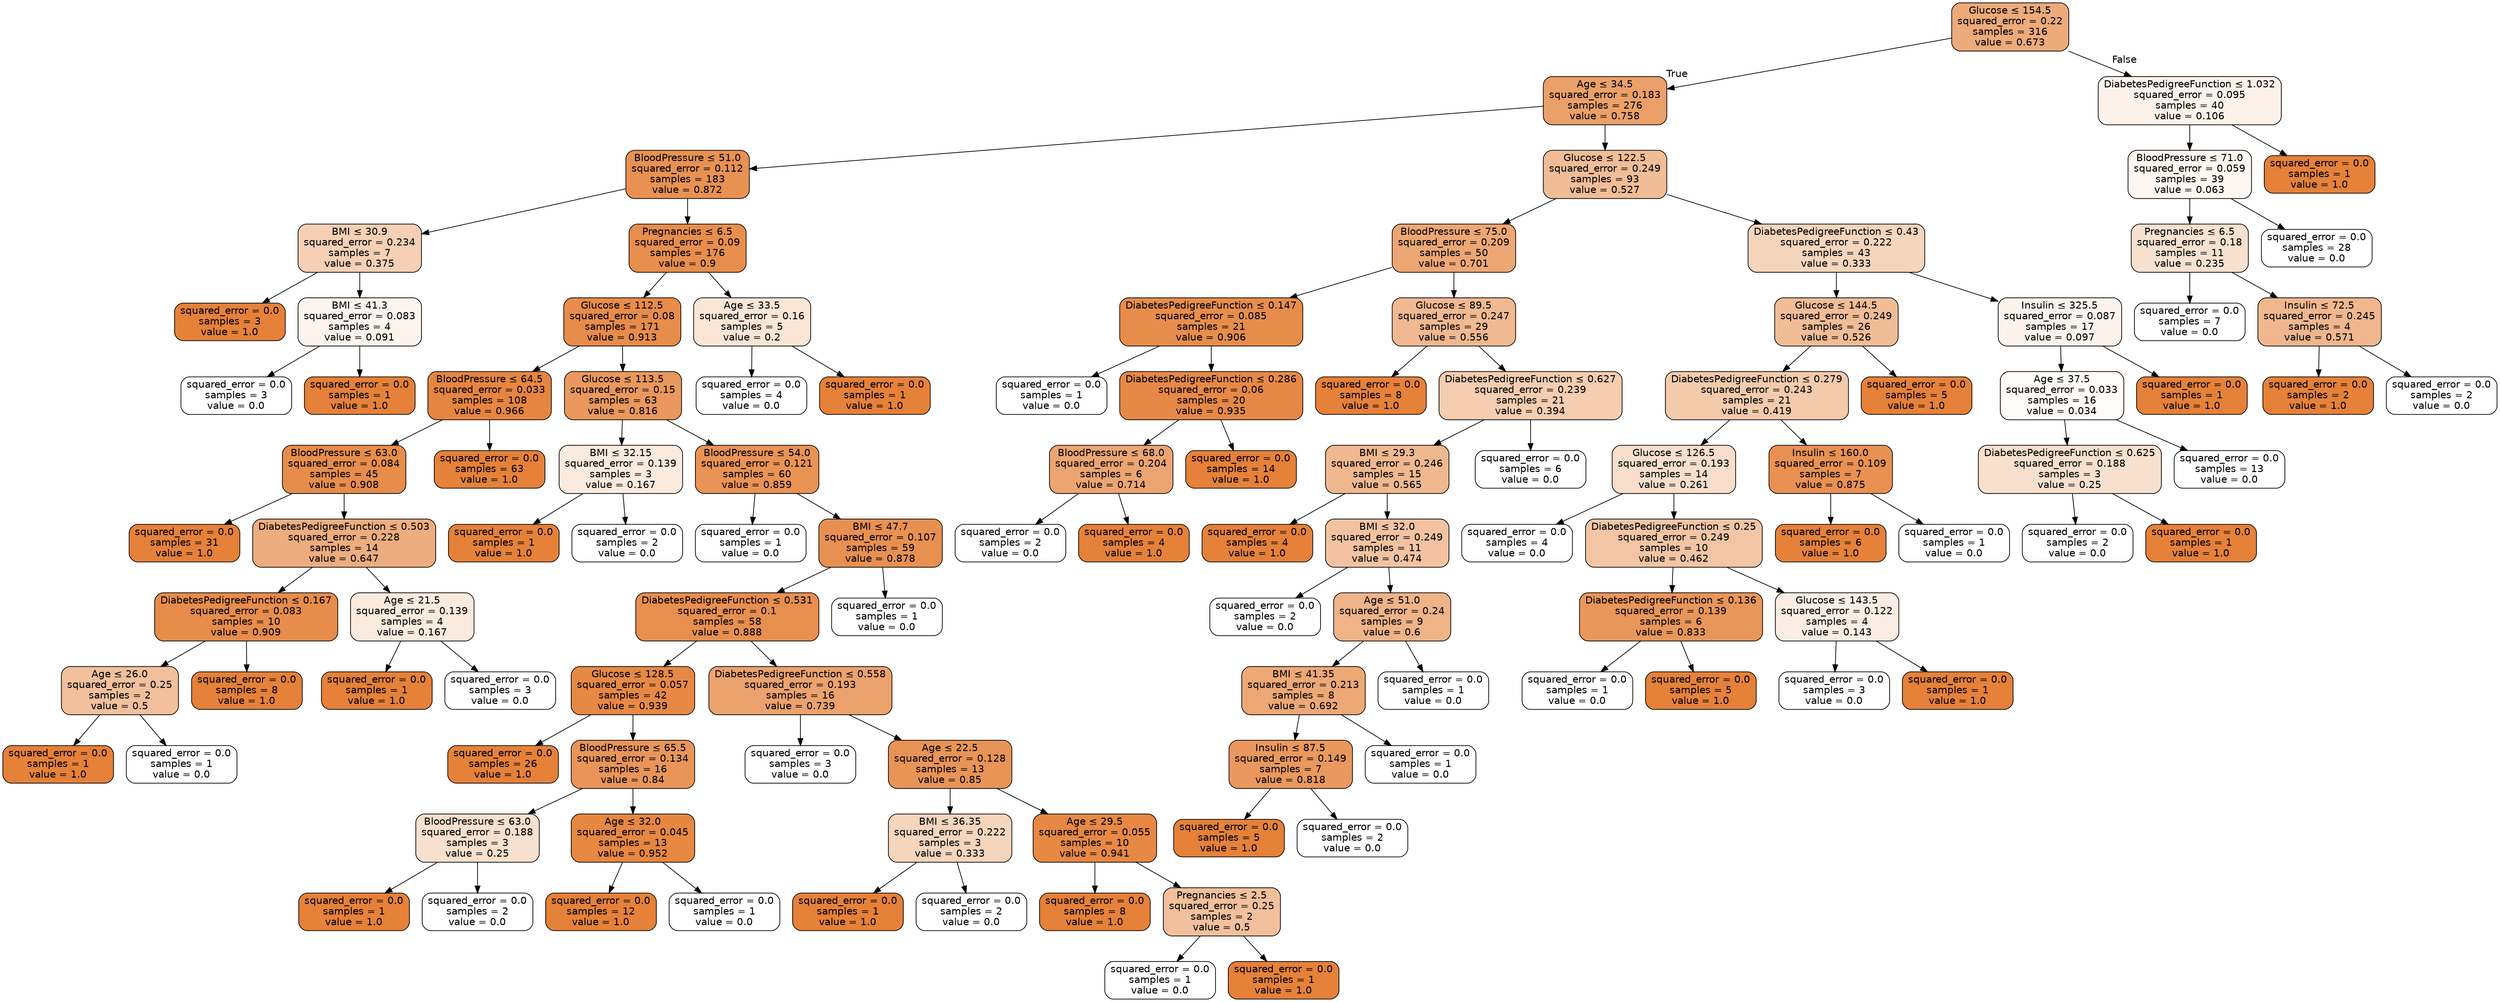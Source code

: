 digraph Tree {
node [shape=box, style="filled, rounded", color="black", fontname="helvetica"] ;
edge [fontname="helvetica"] ;
0 [label=<Glucose &le; 154.5<br/>squared_error = 0.22<br/>samples = 316<br/>value = 0.673>, fillcolor="#edaa7a"] ;
1 [label=<Age &le; 34.5<br/>squared_error = 0.183<br/>samples = 276<br/>value = 0.758>, fillcolor="#eba069"] ;
0 -> 1 [labeldistance=2.5, labelangle=45, headlabel="True"] ;
2 [label=<BloodPressure &le; 51.0<br/>squared_error = 0.112<br/>samples = 183<br/>value = 0.872>, fillcolor="#e89152"] ;
1 -> 2 ;
3 [label=<BMI &le; 30.9<br/>squared_error = 0.234<br/>samples = 7<br/>value = 0.375>, fillcolor="#f5d0b5"] ;
2 -> 3 ;
4 [label=<squared_error = 0.0<br/>samples = 3<br/>value = 1.0>, fillcolor="#e58139"] ;
3 -> 4 ;
5 [label=<BMI &le; 41.3<br/>squared_error = 0.083<br/>samples = 4<br/>value = 0.091>, fillcolor="#fdf4ed"] ;
3 -> 5 ;
6 [label=<squared_error = 0.0<br/>samples = 3<br/>value = 0.0>, fillcolor="#ffffff"] ;
5 -> 6 ;
7 [label=<squared_error = 0.0<br/>samples = 1<br/>value = 1.0>, fillcolor="#e58139"] ;
5 -> 7 ;
8 [label=<Pregnancies &le; 6.5<br/>squared_error = 0.09<br/>samples = 176<br/>value = 0.9>, fillcolor="#e88e4d"] ;
2 -> 8 ;
9 [label=<Glucose &le; 112.5<br/>squared_error = 0.08<br/>samples = 171<br/>value = 0.913>, fillcolor="#e78c4a"] ;
8 -> 9 ;
10 [label=<BloodPressure &le; 64.5<br/>squared_error = 0.033<br/>samples = 108<br/>value = 0.966>, fillcolor="#e68540"] ;
9 -> 10 ;
11 [label=<BloodPressure &le; 63.0<br/>squared_error = 0.084<br/>samples = 45<br/>value = 0.908>, fillcolor="#e78d4b"] ;
10 -> 11 ;
12 [label=<squared_error = 0.0<br/>samples = 31<br/>value = 1.0>, fillcolor="#e58139"] ;
11 -> 12 ;
13 [label=<DiabetesPedigreeFunction &le; 0.503<br/>squared_error = 0.228<br/>samples = 14<br/>value = 0.647>, fillcolor="#eead7f"] ;
11 -> 13 ;
14 [label=<DiabetesPedigreeFunction &le; 0.167<br/>squared_error = 0.083<br/>samples = 10<br/>value = 0.909>, fillcolor="#e78c4b"] ;
13 -> 14 ;
15 [label=<Age &le; 26.0<br/>squared_error = 0.25<br/>samples = 2<br/>value = 0.5>, fillcolor="#f2c09c"] ;
14 -> 15 ;
16 [label=<squared_error = 0.0<br/>samples = 1<br/>value = 1.0>, fillcolor="#e58139"] ;
15 -> 16 ;
17 [label=<squared_error = 0.0<br/>samples = 1<br/>value = 0.0>, fillcolor="#ffffff"] ;
15 -> 17 ;
18 [label=<squared_error = 0.0<br/>samples = 8<br/>value = 1.0>, fillcolor="#e58139"] ;
14 -> 18 ;
19 [label=<Age &le; 21.5<br/>squared_error = 0.139<br/>samples = 4<br/>value = 0.167>, fillcolor="#fbeade"] ;
13 -> 19 ;
20 [label=<squared_error = 0.0<br/>samples = 1<br/>value = 1.0>, fillcolor="#e58139"] ;
19 -> 20 ;
21 [label=<squared_error = 0.0<br/>samples = 3<br/>value = 0.0>, fillcolor="#ffffff"] ;
19 -> 21 ;
22 [label=<squared_error = 0.0<br/>samples = 63<br/>value = 1.0>, fillcolor="#e58139"] ;
10 -> 22 ;
23 [label=<Glucose &le; 113.5<br/>squared_error = 0.15<br/>samples = 63<br/>value = 0.816>, fillcolor="#ea985d"] ;
9 -> 23 ;
24 [label=<BMI &le; 32.15<br/>squared_error = 0.139<br/>samples = 3<br/>value = 0.167>, fillcolor="#fbeade"] ;
23 -> 24 ;
25 [label=<squared_error = 0.0<br/>samples = 1<br/>value = 1.0>, fillcolor="#e58139"] ;
24 -> 25 ;
26 [label=<squared_error = 0.0<br/>samples = 2<br/>value = 0.0>, fillcolor="#ffffff"] ;
24 -> 26 ;
27 [label=<BloodPressure &le; 54.0<br/>squared_error = 0.121<br/>samples = 60<br/>value = 0.859>, fillcolor="#e99355"] ;
23 -> 27 ;
28 [label=<squared_error = 0.0<br/>samples = 1<br/>value = 0.0>, fillcolor="#ffffff"] ;
27 -> 28 ;
29 [label=<BMI &le; 47.7<br/>squared_error = 0.107<br/>samples = 59<br/>value = 0.878>, fillcolor="#e89051"] ;
27 -> 29 ;
30 [label=<DiabetesPedigreeFunction &le; 0.531<br/>squared_error = 0.1<br/>samples = 58<br/>value = 0.888>, fillcolor="#e88f4f"] ;
29 -> 30 ;
31 [label=<Glucose &le; 128.5<br/>squared_error = 0.057<br/>samples = 42<br/>value = 0.939>, fillcolor="#e78945"] ;
30 -> 31 ;
32 [label=<squared_error = 0.0<br/>samples = 26<br/>value = 1.0>, fillcolor="#e58139"] ;
31 -> 32 ;
33 [label=<BloodPressure &le; 65.5<br/>squared_error = 0.134<br/>samples = 16<br/>value = 0.84>, fillcolor="#e99559"] ;
31 -> 33 ;
34 [label=<BloodPressure &le; 63.0<br/>squared_error = 0.188<br/>samples = 3<br/>value = 0.25>, fillcolor="#f8e0ce"] ;
33 -> 34 ;
35 [label=<squared_error = 0.0<br/>samples = 1<br/>value = 1.0>, fillcolor="#e58139"] ;
34 -> 35 ;
36 [label=<squared_error = 0.0<br/>samples = 2<br/>value = 0.0>, fillcolor="#ffffff"] ;
34 -> 36 ;
37 [label=<Age &le; 32.0<br/>squared_error = 0.045<br/>samples = 13<br/>value = 0.952>, fillcolor="#e68742"] ;
33 -> 37 ;
38 [label=<squared_error = 0.0<br/>samples = 12<br/>value = 1.0>, fillcolor="#e58139"] ;
37 -> 38 ;
39 [label=<squared_error = 0.0<br/>samples = 1<br/>value = 0.0>, fillcolor="#ffffff"] ;
37 -> 39 ;
40 [label=<DiabetesPedigreeFunction &le; 0.558<br/>squared_error = 0.193<br/>samples = 16<br/>value = 0.739>, fillcolor="#eca26d"] ;
30 -> 40 ;
41 [label=<squared_error = 0.0<br/>samples = 3<br/>value = 0.0>, fillcolor="#ffffff"] ;
40 -> 41 ;
42 [label=<Age &le; 22.5<br/>squared_error = 0.128<br/>samples = 13<br/>value = 0.85>, fillcolor="#e99457"] ;
40 -> 42 ;
43 [label=<BMI &le; 36.35<br/>squared_error = 0.222<br/>samples = 3<br/>value = 0.333>, fillcolor="#f6d5bd"] ;
42 -> 43 ;
44 [label=<squared_error = 0.0<br/>samples = 1<br/>value = 1.0>, fillcolor="#e58139"] ;
43 -> 44 ;
45 [label=<squared_error = 0.0<br/>samples = 2<br/>value = 0.0>, fillcolor="#ffffff"] ;
43 -> 45 ;
46 [label=<Age &le; 29.5<br/>squared_error = 0.055<br/>samples = 10<br/>value = 0.941>, fillcolor="#e78845"] ;
42 -> 46 ;
47 [label=<squared_error = 0.0<br/>samples = 8<br/>value = 1.0>, fillcolor="#e58139"] ;
46 -> 47 ;
48 [label=<Pregnancies &le; 2.5<br/>squared_error = 0.25<br/>samples = 2<br/>value = 0.5>, fillcolor="#f2c09c"] ;
46 -> 48 ;
49 [label=<squared_error = 0.0<br/>samples = 1<br/>value = 0.0>, fillcolor="#ffffff"] ;
48 -> 49 ;
50 [label=<squared_error = 0.0<br/>samples = 1<br/>value = 1.0>, fillcolor="#e58139"] ;
48 -> 50 ;
51 [label=<squared_error = 0.0<br/>samples = 1<br/>value = 0.0>, fillcolor="#ffffff"] ;
29 -> 51 ;
52 [label=<Age &le; 33.5<br/>squared_error = 0.16<br/>samples = 5<br/>value = 0.2>, fillcolor="#fae6d7"] ;
8 -> 52 ;
53 [label=<squared_error = 0.0<br/>samples = 4<br/>value = 0.0>, fillcolor="#ffffff"] ;
52 -> 53 ;
54 [label=<squared_error = 0.0<br/>samples = 1<br/>value = 1.0>, fillcolor="#e58139"] ;
52 -> 54 ;
55 [label=<Glucose &le; 122.5<br/>squared_error = 0.249<br/>samples = 93<br/>value = 0.527>, fillcolor="#f1bd97"] ;
1 -> 55 ;
56 [label=<BloodPressure &le; 75.0<br/>squared_error = 0.209<br/>samples = 50<br/>value = 0.701>, fillcolor="#eda774"] ;
55 -> 56 ;
57 [label=<DiabetesPedigreeFunction &le; 0.147<br/>squared_error = 0.085<br/>samples = 21<br/>value = 0.906>, fillcolor="#e78d4c"] ;
56 -> 57 ;
58 [label=<squared_error = 0.0<br/>samples = 1<br/>value = 0.0>, fillcolor="#ffffff"] ;
57 -> 58 ;
59 [label=<DiabetesPedigreeFunction &le; 0.286<br/>squared_error = 0.06<br/>samples = 20<br/>value = 0.935>, fillcolor="#e78946"] ;
57 -> 59 ;
60 [label=<BloodPressure &le; 68.0<br/>squared_error = 0.204<br/>samples = 6<br/>value = 0.714>, fillcolor="#eca572"] ;
59 -> 60 ;
61 [label=<squared_error = 0.0<br/>samples = 2<br/>value = 0.0>, fillcolor="#ffffff"] ;
60 -> 61 ;
62 [label=<squared_error = 0.0<br/>samples = 4<br/>value = 1.0>, fillcolor="#e58139"] ;
60 -> 62 ;
63 [label=<squared_error = 0.0<br/>samples = 14<br/>value = 1.0>, fillcolor="#e58139"] ;
59 -> 63 ;
64 [label=<Glucose &le; 89.5<br/>squared_error = 0.247<br/>samples = 29<br/>value = 0.556>, fillcolor="#f1b991"] ;
56 -> 64 ;
65 [label=<squared_error = 0.0<br/>samples = 8<br/>value = 1.0>, fillcolor="#e58139"] ;
64 -> 65 ;
66 [label=<DiabetesPedigreeFunction &le; 0.627<br/>squared_error = 0.239<br/>samples = 21<br/>value = 0.394>, fillcolor="#f5cdb1"] ;
64 -> 66 ;
67 [label=<BMI &le; 29.3<br/>squared_error = 0.246<br/>samples = 15<br/>value = 0.565>, fillcolor="#f0b88f"] ;
66 -> 67 ;
68 [label=<squared_error = 0.0<br/>samples = 4<br/>value = 1.0>, fillcolor="#e58139"] ;
67 -> 68 ;
69 [label=<BMI &le; 32.0<br/>squared_error = 0.249<br/>samples = 11<br/>value = 0.474>, fillcolor="#f3c3a1"] ;
67 -> 69 ;
70 [label=<squared_error = 0.0<br/>samples = 2<br/>value = 0.0>, fillcolor="#ffffff"] ;
69 -> 70 ;
71 [label=<Age &le; 51.0<br/>squared_error = 0.24<br/>samples = 9<br/>value = 0.6>, fillcolor="#efb388"] ;
69 -> 71 ;
72 [label=<BMI &le; 41.35<br/>squared_error = 0.213<br/>samples = 8<br/>value = 0.692>, fillcolor="#eda876"] ;
71 -> 72 ;
73 [label=<Insulin &le; 87.5<br/>squared_error = 0.149<br/>samples = 7<br/>value = 0.818>, fillcolor="#ea985d"] ;
72 -> 73 ;
74 [label=<squared_error = 0.0<br/>samples = 5<br/>value = 1.0>, fillcolor="#e58139"] ;
73 -> 74 ;
75 [label=<squared_error = 0.0<br/>samples = 2<br/>value = 0.0>, fillcolor="#ffffff"] ;
73 -> 75 ;
76 [label=<squared_error = 0.0<br/>samples = 1<br/>value = 0.0>, fillcolor="#ffffff"] ;
72 -> 76 ;
77 [label=<squared_error = 0.0<br/>samples = 1<br/>value = 0.0>, fillcolor="#ffffff"] ;
71 -> 77 ;
78 [label=<squared_error = 0.0<br/>samples = 6<br/>value = 0.0>, fillcolor="#ffffff"] ;
66 -> 78 ;
79 [label=<DiabetesPedigreeFunction &le; 0.43<br/>squared_error = 0.222<br/>samples = 43<br/>value = 0.333>, fillcolor="#f6d5bd"] ;
55 -> 79 ;
80 [label=<Glucose &le; 144.5<br/>squared_error = 0.249<br/>samples = 26<br/>value = 0.526>, fillcolor="#f1bd97"] ;
79 -> 80 ;
81 [label=<DiabetesPedigreeFunction &le; 0.279<br/>squared_error = 0.243<br/>samples = 21<br/>value = 0.419>, fillcolor="#f4caac"] ;
80 -> 81 ;
82 [label=<Glucose &le; 126.5<br/>squared_error = 0.193<br/>samples = 14<br/>value = 0.261>, fillcolor="#f8decb"] ;
81 -> 82 ;
83 [label=<squared_error = 0.0<br/>samples = 4<br/>value = 0.0>, fillcolor="#ffffff"] ;
82 -> 83 ;
84 [label=<DiabetesPedigreeFunction &le; 0.25<br/>squared_error = 0.249<br/>samples = 10<br/>value = 0.462>, fillcolor="#f3c5a4"] ;
82 -> 84 ;
85 [label=<DiabetesPedigreeFunction &le; 0.136<br/>squared_error = 0.139<br/>samples = 6<br/>value = 0.833>, fillcolor="#e9965a"] ;
84 -> 85 ;
86 [label=<squared_error = 0.0<br/>samples = 1<br/>value = 0.0>, fillcolor="#ffffff"] ;
85 -> 86 ;
87 [label=<squared_error = 0.0<br/>samples = 5<br/>value = 1.0>, fillcolor="#e58139"] ;
85 -> 87 ;
88 [label=<Glucose &le; 143.5<br/>squared_error = 0.122<br/>samples = 4<br/>value = 0.143>, fillcolor="#fbede3"] ;
84 -> 88 ;
89 [label=<squared_error = 0.0<br/>samples = 3<br/>value = 0.0>, fillcolor="#ffffff"] ;
88 -> 89 ;
90 [label=<squared_error = 0.0<br/>samples = 1<br/>value = 1.0>, fillcolor="#e58139"] ;
88 -> 90 ;
91 [label=<Insulin &le; 160.0<br/>squared_error = 0.109<br/>samples = 7<br/>value = 0.875>, fillcolor="#e89152"] ;
81 -> 91 ;
92 [label=<squared_error = 0.0<br/>samples = 6<br/>value = 1.0>, fillcolor="#e58139"] ;
91 -> 92 ;
93 [label=<squared_error = 0.0<br/>samples = 1<br/>value = 0.0>, fillcolor="#ffffff"] ;
91 -> 93 ;
94 [label=<squared_error = 0.0<br/>samples = 5<br/>value = 1.0>, fillcolor="#e58139"] ;
80 -> 94 ;
95 [label=<Insulin &le; 325.5<br/>squared_error = 0.087<br/>samples = 17<br/>value = 0.097>, fillcolor="#fcf3ec"] ;
79 -> 95 ;
96 [label=<Age &le; 37.5<br/>squared_error = 0.033<br/>samples = 16<br/>value = 0.034>, fillcolor="#fefbf8"] ;
95 -> 96 ;
97 [label=<DiabetesPedigreeFunction &le; 0.625<br/>squared_error = 0.188<br/>samples = 3<br/>value = 0.25>, fillcolor="#f8e0ce"] ;
96 -> 97 ;
98 [label=<squared_error = 0.0<br/>samples = 2<br/>value = 0.0>, fillcolor="#ffffff"] ;
97 -> 98 ;
99 [label=<squared_error = 0.0<br/>samples = 1<br/>value = 1.0>, fillcolor="#e58139"] ;
97 -> 99 ;
100 [label=<squared_error = 0.0<br/>samples = 13<br/>value = 0.0>, fillcolor="#ffffff"] ;
96 -> 100 ;
101 [label=<squared_error = 0.0<br/>samples = 1<br/>value = 1.0>, fillcolor="#e58139"] ;
95 -> 101 ;
102 [label=<DiabetesPedigreeFunction &le; 1.032<br/>squared_error = 0.095<br/>samples = 40<br/>value = 0.106>, fillcolor="#fcf2ea"] ;
0 -> 102 [labeldistance=2.5, labelangle=-45, headlabel="False"] ;
103 [label=<BloodPressure &le; 71.0<br/>squared_error = 0.059<br/>samples = 39<br/>value = 0.063>, fillcolor="#fdf7f2"] ;
102 -> 103 ;
104 [label=<Pregnancies &le; 6.5<br/>squared_error = 0.18<br/>samples = 11<br/>value = 0.235>, fillcolor="#f9e1d0"] ;
103 -> 104 ;
105 [label=<squared_error = 0.0<br/>samples = 7<br/>value = 0.0>, fillcolor="#ffffff"] ;
104 -> 105 ;
106 [label=<Insulin &le; 72.5<br/>squared_error = 0.245<br/>samples = 4<br/>value = 0.571>, fillcolor="#f0b78e"] ;
104 -> 106 ;
107 [label=<squared_error = 0.0<br/>samples = 2<br/>value = 1.0>, fillcolor="#e58139"] ;
106 -> 107 ;
108 [label=<squared_error = 0.0<br/>samples = 2<br/>value = 0.0>, fillcolor="#ffffff"] ;
106 -> 108 ;
109 [label=<squared_error = 0.0<br/>samples = 28<br/>value = 0.0>, fillcolor="#ffffff"] ;
103 -> 109 ;
110 [label=<squared_error = 0.0<br/>samples = 1<br/>value = 1.0>, fillcolor="#e58139"] ;
102 -> 110 ;
}